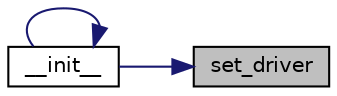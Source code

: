 digraph "set_driver"
{
 // LATEX_PDF_SIZE
  edge [fontname="Helvetica",fontsize="10",labelfontname="Helvetica",labelfontsize="10"];
  node [fontname="Helvetica",fontsize="10",shape=record];
  rankdir="RL";
  Node1 [label="set_driver",height=0.2,width=0.4,color="black", fillcolor="grey75", style="filled", fontcolor="black",tooltip=" "];
  Node1 -> Node2 [dir="back",color="midnightblue",fontsize="10",style="solid",fontname="Helvetica"];
  Node2 [label="__init__",height=0.2,width=0.4,color="black", fillcolor="white", style="filled",URL="$d3/d1e/class_driver_1_1_driver.html#a5c309288ded120f802ad2b76ab040cd0",tooltip=" "];
  Node2 -> Node2 [dir="back",color="midnightblue",fontsize="10",style="solid",fontname="Helvetica"];
}
